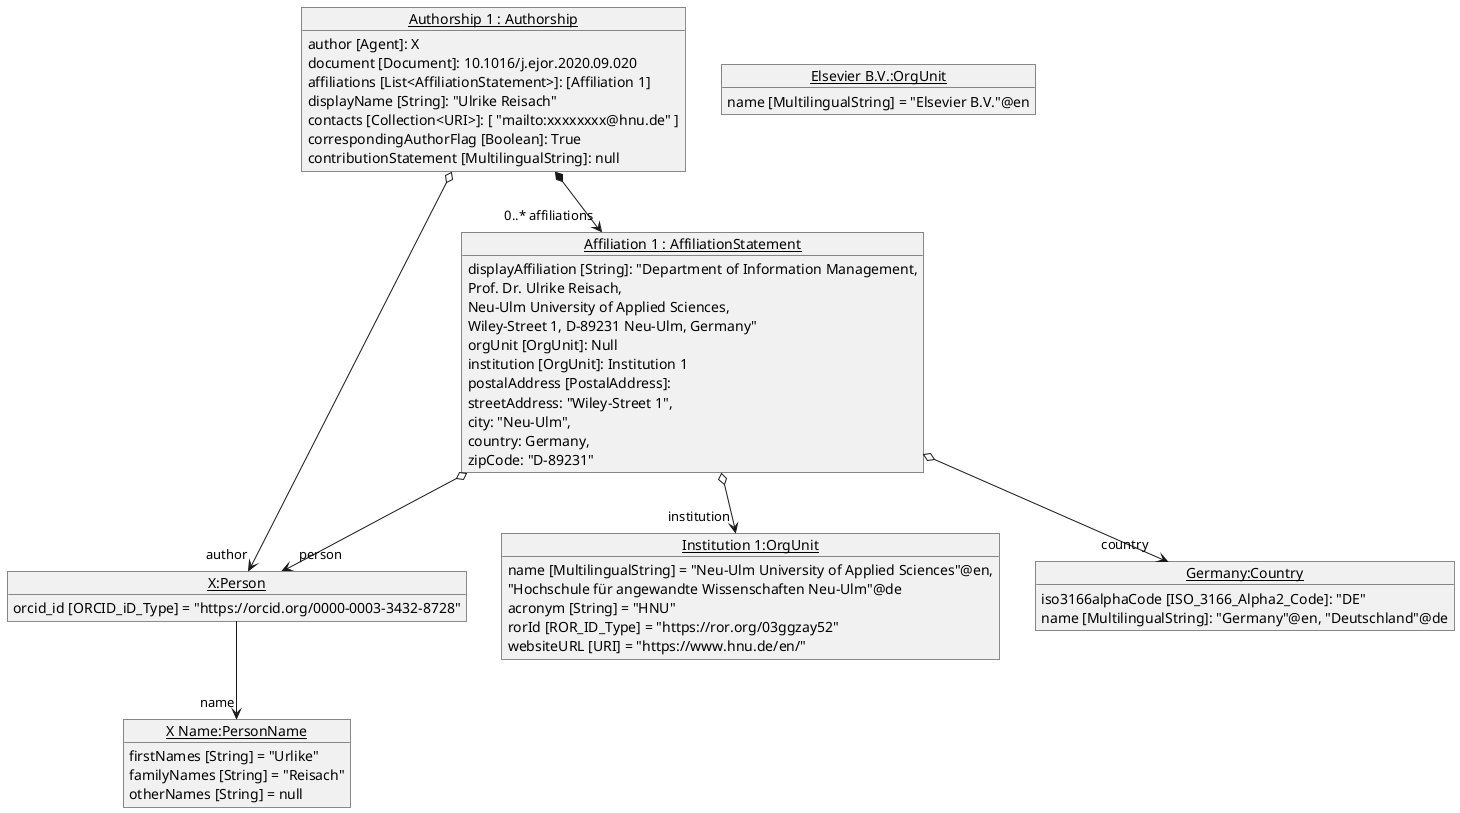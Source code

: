 @startuml
	object "<u>X:Person</u>" as X {
           orcid_id [ORCID_iD_Type] = "https://orcid.org/0000-0003-3432-8728"
        }

	object "<u>X Name:PersonName</u>" as XName {
            firstNames [String] = "Urlike"
            familyNames [String] = "Reisach"
            otherNames [String] = null
        }

    X --> "name" XName

    object "<u>Institution 1:OrgUnit</u>" as Ins1 {
    	    name [MultilingualString] = "Neu-Ulm University of Applied Sciences"@en,
    	    "Hochschule für angewandte Wissenschaften Neu-Ulm"@de
            acronym [String] = "HNU"
            rorId [ROR_ID_Type] = "https://ror.org/03ggzay52"
            websiteURL [URI] = "https://www.hnu.de/en/"
    	}

    object "<u>Germany:Country</u>" as Ger {
            iso3166alphaCode [ISO_3166_Alpha2_Code]: "DE"
            name [MultilingualString]: "Germany"@en, "Deutschland"@de
        }

    object "<u>Elsevier B.V.:OrgUnit</u>" as Elsevier {
            name [MultilingualString] = "Elsevier B.V."@en
        }

    object "<u>Affiliation 1 : AffiliationStatement</u>" as Aff1 {
            displayAffiliation [String]: "Department of Information Management,
                 Prof. Dr. Ulrike Reisach,
                 Neu-Ulm University of Applied Sciences,
                 Wiley-Street 1, D-89231 Neu-Ulm, Germany"
            orgUnit [OrgUnit]: Null
            institution [OrgUnit]: Institution 1
            postalAddress [PostalAddress]:
                  streetAddress: "Wiley-Street 1",
                  city: "Neu-Ulm",
                  country: Germany,
                  zipCode: "D-89231"
        }

    object "<u>Authorship 1 : Authorship</u>" as Aut1 {
                author [Agent]: X
                 document [Document]: 10.1016/j.ejor.2020.09.020
                 affiliations [List<AffiliationStatement>]: [Affiliation 1]
                 displayName [String]: "Ulrike Reisach"
                 contacts [Collection<URI>]: [ "mailto:xxxxxxxx@hnu.de" ]
                 correspondingAuthorFlag [Boolean]: True
                 contributionStatement [MultilingualString]: null
            }
    Aut1 o--> "author" X
    Aff1 o--> "institution" Ins1
    Aff1 o--> "person" X
    Aff1 o--> "country" Ger
    Aut1 *--> "0..* affiliations" Aff1

@enduml
